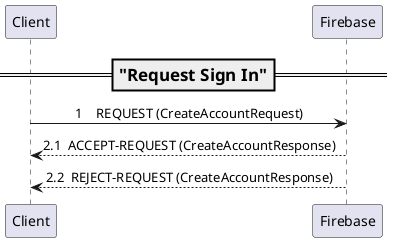 @startuml
'https://plantuml.com/sequence-diagram
/'
Action : Elementos que representas los eventos a los que responden los agentes para completar las tareas de la ontología.
Predicate : Elementos que representan las respuestas a los eventos para completar las tareas de la ontología.
'/
'autonumber
skinparam defaultFontName consolas
skinparam sequenceMessageAlign center

=== "Request Sign In" ==
'...5 minutes latter...
Client ->   Firebase:  1    REQUEST (CreateAccountRequest)
Client <--  Firebase:  2.1  ACCEPT-REQUEST (CreateAccountResponse)
Client <--  Firebase:  2.2  REJECT-REQUEST (CreateAccountResponse)

@enduml

